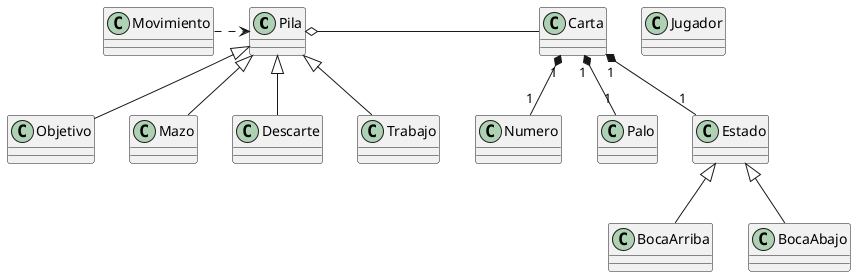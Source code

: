@startuml


Pila o- Carta

Pila <|-down- Objetivo
Pila <|-down- Mazo
Pila <|-down- Descarte
Pila <|-down- Trabajo


Carta "1" *-down- "1" Numero
Carta "1" *-down- "1" Palo
Carta "1" *-down- "1" Estado

Estado <|-down- BocaArriba
Estado <|-down- BocaAbajo

Movimiento .> Pila
class Movimiento
class Jugador

@enduml